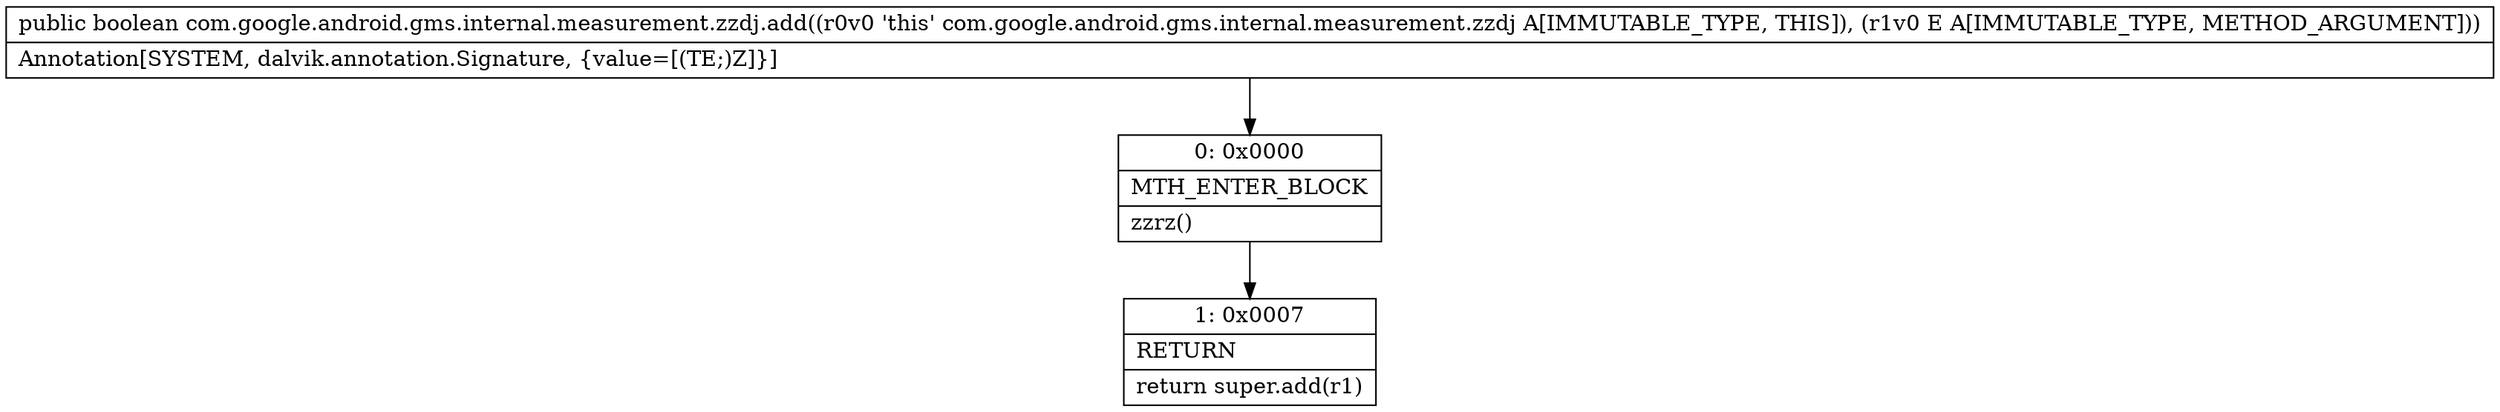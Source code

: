 digraph "CFG forcom.google.android.gms.internal.measurement.zzdj.add(Ljava\/lang\/Object;)Z" {
Node_0 [shape=record,label="{0\:\ 0x0000|MTH_ENTER_BLOCK\l|zzrz()\l}"];
Node_1 [shape=record,label="{1\:\ 0x0007|RETURN\l|return super.add(r1)\l}"];
MethodNode[shape=record,label="{public boolean com.google.android.gms.internal.measurement.zzdj.add((r0v0 'this' com.google.android.gms.internal.measurement.zzdj A[IMMUTABLE_TYPE, THIS]), (r1v0 E A[IMMUTABLE_TYPE, METHOD_ARGUMENT]))  | Annotation[SYSTEM, dalvik.annotation.Signature, \{value=[(TE;)Z]\}]\l}"];
MethodNode -> Node_0;
Node_0 -> Node_1;
}


